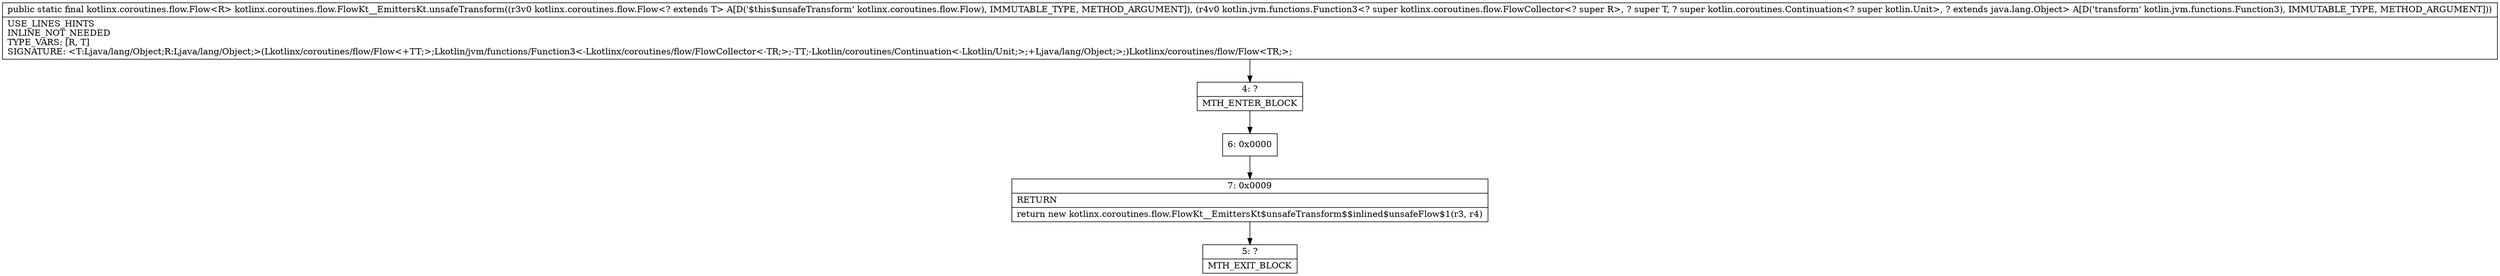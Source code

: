 digraph "CFG forkotlinx.coroutines.flow.FlowKt__EmittersKt.unsafeTransform(Lkotlinx\/coroutines\/flow\/Flow;Lkotlin\/jvm\/functions\/Function3;)Lkotlinx\/coroutines\/flow\/Flow;" {
Node_4 [shape=record,label="{4\:\ ?|MTH_ENTER_BLOCK\l}"];
Node_6 [shape=record,label="{6\:\ 0x0000}"];
Node_7 [shape=record,label="{7\:\ 0x0009|RETURN\l|return new kotlinx.coroutines.flow.FlowKt__EmittersKt$unsafeTransform$$inlined$unsafeFlow$1(r3, r4)\l}"];
Node_5 [shape=record,label="{5\:\ ?|MTH_EXIT_BLOCK\l}"];
MethodNode[shape=record,label="{public static final kotlinx.coroutines.flow.Flow\<R\> kotlinx.coroutines.flow.FlowKt__EmittersKt.unsafeTransform((r3v0 kotlinx.coroutines.flow.Flow\<? extends T\> A[D('$this$unsafeTransform' kotlinx.coroutines.flow.Flow), IMMUTABLE_TYPE, METHOD_ARGUMENT]), (r4v0 kotlin.jvm.functions.Function3\<? super kotlinx.coroutines.flow.FlowCollector\<? super R\>, ? super T, ? super kotlin.coroutines.Continuation\<? super kotlin.Unit\>, ? extends java.lang.Object\> A[D('transform' kotlin.jvm.functions.Function3), IMMUTABLE_TYPE, METHOD_ARGUMENT]))  | USE_LINES_HINTS\lINLINE_NOT_NEEDED\lTYPE_VARS: [R, T]\lSIGNATURE: \<T:Ljava\/lang\/Object;R:Ljava\/lang\/Object;\>(Lkotlinx\/coroutines\/flow\/Flow\<+TT;\>;Lkotlin\/jvm\/functions\/Function3\<\-Lkotlinx\/coroutines\/flow\/FlowCollector\<\-TR;\>;\-TT;\-Lkotlin\/coroutines\/Continuation\<\-Lkotlin\/Unit;\>;+Ljava\/lang\/Object;\>;)Lkotlinx\/coroutines\/flow\/Flow\<TR;\>;\l}"];
MethodNode -> Node_4;Node_4 -> Node_6;
Node_6 -> Node_7;
Node_7 -> Node_5;
}

